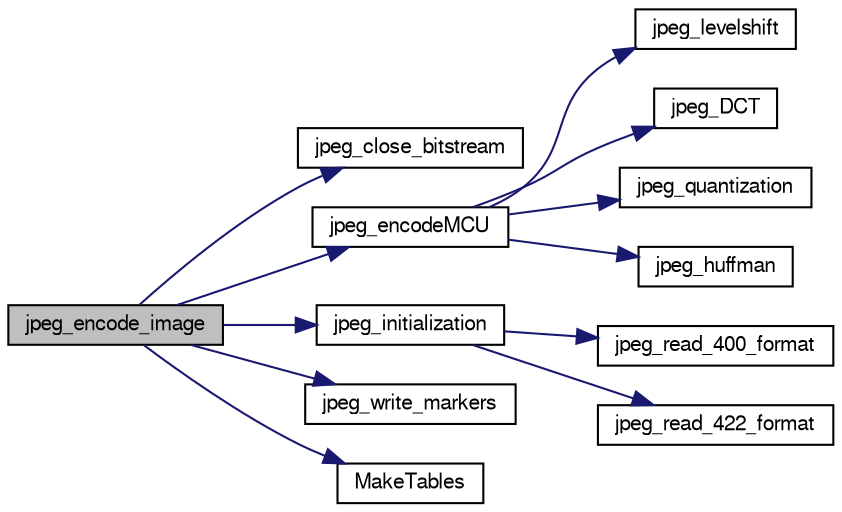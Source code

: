 digraph "jpeg_encode_image"
{
  edge [fontname="FreeSans",fontsize="10",labelfontname="FreeSans",labelfontsize="10"];
  node [fontname="FreeSans",fontsize="10",shape=record];
  rankdir="LR";
  Node1 [label="jpeg_encode_image",height=0.2,width=0.4,color="black", fillcolor="grey75", style="filled", fontcolor="black"];
  Node1 -> Node2 [color="midnightblue",fontsize="10",style="solid",fontname="FreeSans"];
  Node2 [label="jpeg_close_bitstream",height=0.2,width=0.4,color="black", fillcolor="white", style="filled",URL="$jpeg_8c.html#a817a4e96b0d0c0e1251e2db08467c2a1"];
  Node1 -> Node3 [color="midnightblue",fontsize="10",style="solid",fontname="FreeSans"];
  Node3 [label="jpeg_encodeMCU",height=0.2,width=0.4,color="black", fillcolor="white", style="filled",URL="$jpeg_8c.html#aa65677a00f264d53b744f64b386139e1"];
  Node3 -> Node4 [color="midnightblue",fontsize="10",style="solid",fontname="FreeSans"];
  Node4 [label="jpeg_levelshift",height=0.2,width=0.4,color="black", fillcolor="white", style="filled",URL="$jpeg_8c.html#a1b9aa7581d09ec6412a14ec76334667c"];
  Node3 -> Node5 [color="midnightblue",fontsize="10",style="solid",fontname="FreeSans"];
  Node5 [label="jpeg_DCT",height=0.2,width=0.4,color="black", fillcolor="white", style="filled",URL="$jpeg_8c.html#a5b96ae28e2300858e6af3061ac8f96b9"];
  Node3 -> Node6 [color="midnightblue",fontsize="10",style="solid",fontname="FreeSans"];
  Node6 [label="jpeg_quantization",height=0.2,width=0.4,color="black", fillcolor="white", style="filled",URL="$jpeg_8c.html#a185e0318b222708896d55e8d98c0576b"];
  Node3 -> Node7 [color="midnightblue",fontsize="10",style="solid",fontname="FreeSans"];
  Node7 [label="jpeg_huffman",height=0.2,width=0.4,color="black", fillcolor="white", style="filled",URL="$jpeg_8c.html#a20c1f652043de7bc8171be6591bd3480"];
  Node1 -> Node8 [color="midnightblue",fontsize="10",style="solid",fontname="FreeSans"];
  Node8 [label="jpeg_initialization",height=0.2,width=0.4,color="black", fillcolor="white", style="filled",URL="$jpeg_8c.html#a688433e5f55000ae893f2d5c29097691"];
  Node8 -> Node9 [color="midnightblue",fontsize="10",style="solid",fontname="FreeSans"];
  Node9 [label="jpeg_read_400_format",height=0.2,width=0.4,color="black", fillcolor="white", style="filled",URL="$jpeg_8c.html#a496e270428d382bcbda831334590eaf6"];
  Node8 -> Node10 [color="midnightblue",fontsize="10",style="solid",fontname="FreeSans"];
  Node10 [label="jpeg_read_422_format",height=0.2,width=0.4,color="black", fillcolor="white", style="filled",URL="$jpeg_8c.html#a206021dc908d46e0a1d72ed9c40b10e9"];
  Node1 -> Node11 [color="midnightblue",fontsize="10",style="solid",fontname="FreeSans"];
  Node11 [label="jpeg_write_markers",height=0.2,width=0.4,color="black", fillcolor="white", style="filled",URL="$jpeg_8c.html#a0908916b4be15d17fa2ad6e441b633f1"];
  Node1 -> Node12 [color="midnightblue",fontsize="10",style="solid",fontname="FreeSans"];
  Node12 [label="MakeTables",height=0.2,width=0.4,color="black", fillcolor="white", style="filled",URL="$jpeg_8c.html#a8a9557560cb4c8d4e60756e99b5a5f13"];
}

